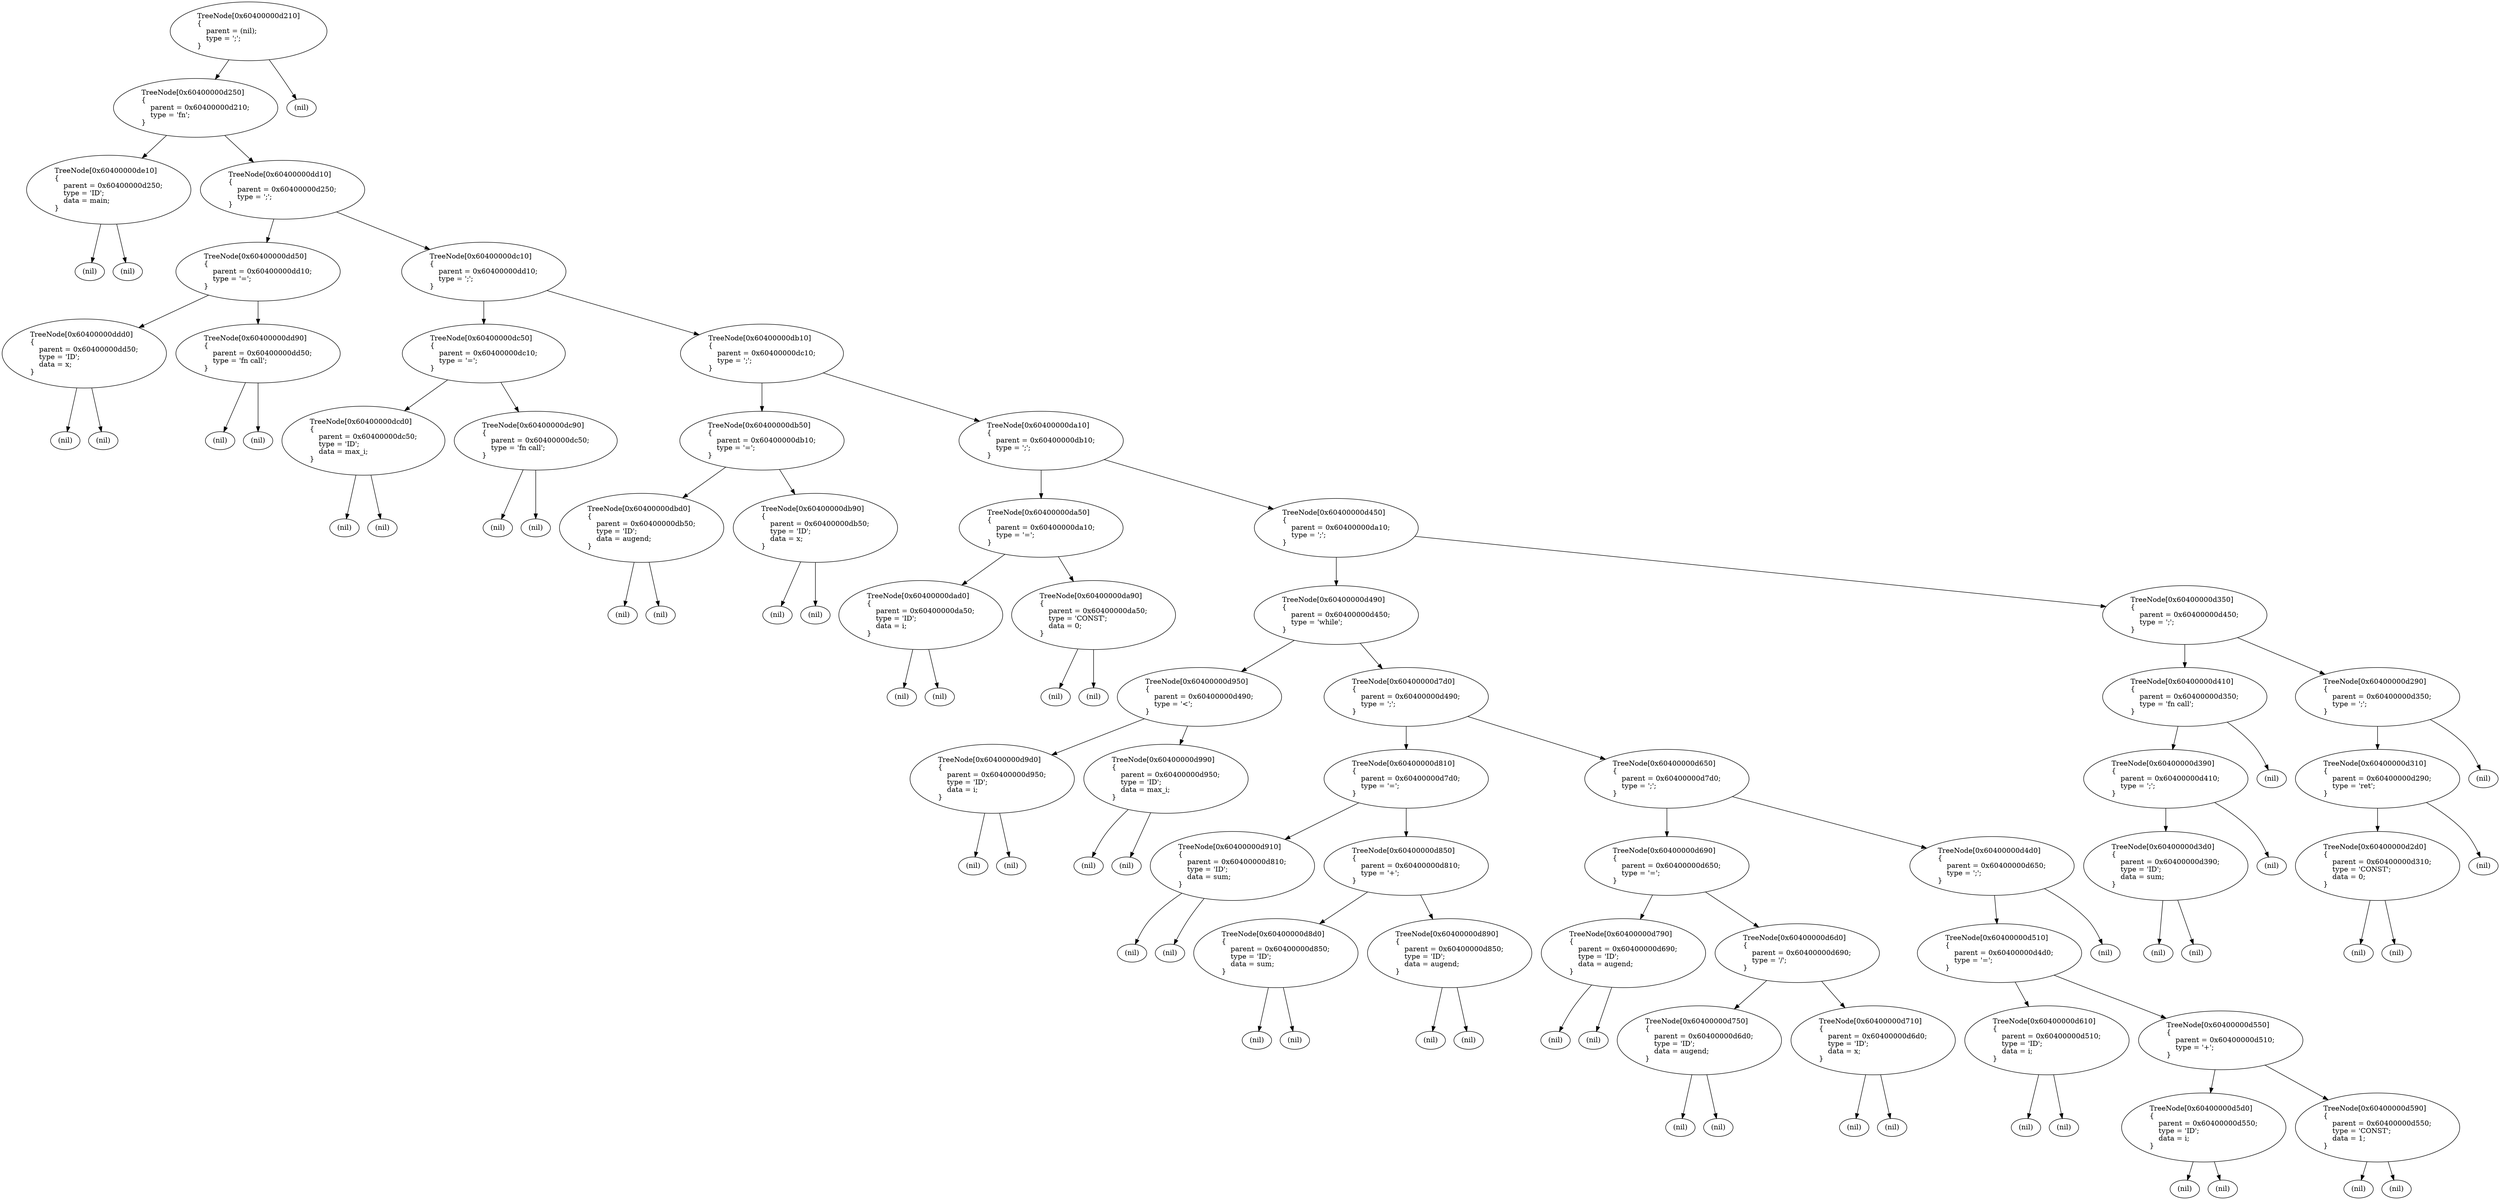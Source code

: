 digraph G {
TreeNode_0x60400000d210 [label="TreeNode[0x60400000d210]\l{\l    parent = (nil);\l    type = ';';\l}\l"]TreeNode_0x60400000d250 [label="TreeNode[0x60400000d250]\l{\l    parent = 0x60400000d210;\l    type = 'fn';\l}\l"]TreeNode_0x60400000de10 [label="TreeNode[0x60400000de10]\l{\l    parent = 0x60400000d250;\l    type = 'ID';\l    data = main;\l}\l"]TreeNode_0x60400000de10_left [label="(nil)"]
TreeNode_0x60400000de10 -> TreeNode_0x60400000de10_left
TreeNode_0x60400000de10_right [label="(nil)"]
TreeNode_0x60400000de10 -> TreeNode_0x60400000de10_right
TreeNode_0x60400000dd10 [label="TreeNode[0x60400000dd10]\l{\l    parent = 0x60400000d250;\l    type = ';';\l}\l"]TreeNode_0x60400000dd50 [label="TreeNode[0x60400000dd50]\l{\l    parent = 0x60400000dd10;\l    type = '=';\l}\l"]TreeNode_0x60400000ddd0 [label="TreeNode[0x60400000ddd0]\l{\l    parent = 0x60400000dd50;\l    type = 'ID';\l    data = x;\l}\l"]TreeNode_0x60400000ddd0_left [label="(nil)"]
TreeNode_0x60400000ddd0 -> TreeNode_0x60400000ddd0_left
TreeNode_0x60400000ddd0_right [label="(nil)"]
TreeNode_0x60400000ddd0 -> TreeNode_0x60400000ddd0_right
TreeNode_0x60400000dd90 [label="TreeNode[0x60400000dd90]\l{\l    parent = 0x60400000dd50;\l    type = 'fn call';\l}\l"]TreeNode_0x60400000dd90_left [label="(nil)"]
TreeNode_0x60400000dd90 -> TreeNode_0x60400000dd90_left
TreeNode_0x60400000dd90_right [label="(nil)"]
TreeNode_0x60400000dd90 -> TreeNode_0x60400000dd90_right
TreeNode_0x60400000dd50 -> TreeNode_0x60400000ddd0
TreeNode_0x60400000dd50 -> TreeNode_0x60400000dd90
TreeNode_0x60400000dc10 [label="TreeNode[0x60400000dc10]\l{\l    parent = 0x60400000dd10;\l    type = ';';\l}\l"]TreeNode_0x60400000dc50 [label="TreeNode[0x60400000dc50]\l{\l    parent = 0x60400000dc10;\l    type = '=';\l}\l"]TreeNode_0x60400000dcd0 [label="TreeNode[0x60400000dcd0]\l{\l    parent = 0x60400000dc50;\l    type = 'ID';\l    data = max_i;\l}\l"]TreeNode_0x60400000dcd0_left [label="(nil)"]
TreeNode_0x60400000dcd0 -> TreeNode_0x60400000dcd0_left
TreeNode_0x60400000dcd0_right [label="(nil)"]
TreeNode_0x60400000dcd0 -> TreeNode_0x60400000dcd0_right
TreeNode_0x60400000dc90 [label="TreeNode[0x60400000dc90]\l{\l    parent = 0x60400000dc50;\l    type = 'fn call';\l}\l"]TreeNode_0x60400000dc90_left [label="(nil)"]
TreeNode_0x60400000dc90 -> TreeNode_0x60400000dc90_left
TreeNode_0x60400000dc90_right [label="(nil)"]
TreeNode_0x60400000dc90 -> TreeNode_0x60400000dc90_right
TreeNode_0x60400000dc50 -> TreeNode_0x60400000dcd0
TreeNode_0x60400000dc50 -> TreeNode_0x60400000dc90
TreeNode_0x60400000db10 [label="TreeNode[0x60400000db10]\l{\l    parent = 0x60400000dc10;\l    type = ';';\l}\l"]TreeNode_0x60400000db50 [label="TreeNode[0x60400000db50]\l{\l    parent = 0x60400000db10;\l    type = '=';\l}\l"]TreeNode_0x60400000dbd0 [label="TreeNode[0x60400000dbd0]\l{\l    parent = 0x60400000db50;\l    type = 'ID';\l    data = augend;\l}\l"]TreeNode_0x60400000dbd0_left [label="(nil)"]
TreeNode_0x60400000dbd0 -> TreeNode_0x60400000dbd0_left
TreeNode_0x60400000dbd0_right [label="(nil)"]
TreeNode_0x60400000dbd0 -> TreeNode_0x60400000dbd0_right
TreeNode_0x60400000db90 [label="TreeNode[0x60400000db90]\l{\l    parent = 0x60400000db50;\l    type = 'ID';\l    data = x;\l}\l"]TreeNode_0x60400000db90_left [label="(nil)"]
TreeNode_0x60400000db90 -> TreeNode_0x60400000db90_left
TreeNode_0x60400000db90_right [label="(nil)"]
TreeNode_0x60400000db90 -> TreeNode_0x60400000db90_right
TreeNode_0x60400000db50 -> TreeNode_0x60400000dbd0
TreeNode_0x60400000db50 -> TreeNode_0x60400000db90
TreeNode_0x60400000da10 [label="TreeNode[0x60400000da10]\l{\l    parent = 0x60400000db10;\l    type = ';';\l}\l"]TreeNode_0x60400000da50 [label="TreeNode[0x60400000da50]\l{\l    parent = 0x60400000da10;\l    type = '=';\l}\l"]TreeNode_0x60400000dad0 [label="TreeNode[0x60400000dad0]\l{\l    parent = 0x60400000da50;\l    type = 'ID';\l    data = i;\l}\l"]TreeNode_0x60400000dad0_left [label="(nil)"]
TreeNode_0x60400000dad0 -> TreeNode_0x60400000dad0_left
TreeNode_0x60400000dad0_right [label="(nil)"]
TreeNode_0x60400000dad0 -> TreeNode_0x60400000dad0_right
TreeNode_0x60400000da90 [label="TreeNode[0x60400000da90]\l{\l    parent = 0x60400000da50;\l    type = 'CONST';\l    data = 0;\l}\l"]TreeNode_0x60400000da90_left [label="(nil)"]
TreeNode_0x60400000da90 -> TreeNode_0x60400000da90_left
TreeNode_0x60400000da90_right [label="(nil)"]
TreeNode_0x60400000da90 -> TreeNode_0x60400000da90_right
TreeNode_0x60400000da50 -> TreeNode_0x60400000dad0
TreeNode_0x60400000da50 -> TreeNode_0x60400000da90
TreeNode_0x60400000d450 [label="TreeNode[0x60400000d450]\l{\l    parent = 0x60400000da10;\l    type = ';';\l}\l"]TreeNode_0x60400000d490 [label="TreeNode[0x60400000d490]\l{\l    parent = 0x60400000d450;\l    type = 'while';\l}\l"]TreeNode_0x60400000d950 [label="TreeNode[0x60400000d950]\l{\l    parent = 0x60400000d490;\l    type = '<';\l}\l"]TreeNode_0x60400000d9d0 [label="TreeNode[0x60400000d9d0]\l{\l    parent = 0x60400000d950;\l    type = 'ID';\l    data = i;\l}\l"]TreeNode_0x60400000d9d0_left [label="(nil)"]
TreeNode_0x60400000d9d0 -> TreeNode_0x60400000d9d0_left
TreeNode_0x60400000d9d0_right [label="(nil)"]
TreeNode_0x60400000d9d0 -> TreeNode_0x60400000d9d0_right
TreeNode_0x60400000d990 [label="TreeNode[0x60400000d990]\l{\l    parent = 0x60400000d950;\l    type = 'ID';\l    data = max_i;\l}\l"]TreeNode_0x60400000d990_left [label="(nil)"]
TreeNode_0x60400000d990 -> TreeNode_0x60400000d990_left
TreeNode_0x60400000d990_right [label="(nil)"]
TreeNode_0x60400000d990 -> TreeNode_0x60400000d990_right
TreeNode_0x60400000d950 -> TreeNode_0x60400000d9d0
TreeNode_0x60400000d950 -> TreeNode_0x60400000d990
TreeNode_0x60400000d7d0 [label="TreeNode[0x60400000d7d0]\l{\l    parent = 0x60400000d490;\l    type = ';';\l}\l"]TreeNode_0x60400000d810 [label="TreeNode[0x60400000d810]\l{\l    parent = 0x60400000d7d0;\l    type = '=';\l}\l"]TreeNode_0x60400000d910 [label="TreeNode[0x60400000d910]\l{\l    parent = 0x60400000d810;\l    type = 'ID';\l    data = sum;\l}\l"]TreeNode_0x60400000d910_left [label="(nil)"]
TreeNode_0x60400000d910 -> TreeNode_0x60400000d910_left
TreeNode_0x60400000d910_right [label="(nil)"]
TreeNode_0x60400000d910 -> TreeNode_0x60400000d910_right
TreeNode_0x60400000d850 [label="TreeNode[0x60400000d850]\l{\l    parent = 0x60400000d810;\l    type = '+';\l}\l"]TreeNode_0x60400000d8d0 [label="TreeNode[0x60400000d8d0]\l{\l    parent = 0x60400000d850;\l    type = 'ID';\l    data = sum;\l}\l"]TreeNode_0x60400000d8d0_left [label="(nil)"]
TreeNode_0x60400000d8d0 -> TreeNode_0x60400000d8d0_left
TreeNode_0x60400000d8d0_right [label="(nil)"]
TreeNode_0x60400000d8d0 -> TreeNode_0x60400000d8d0_right
TreeNode_0x60400000d890 [label="TreeNode[0x60400000d890]\l{\l    parent = 0x60400000d850;\l    type = 'ID';\l    data = augend;\l}\l"]TreeNode_0x60400000d890_left [label="(nil)"]
TreeNode_0x60400000d890 -> TreeNode_0x60400000d890_left
TreeNode_0x60400000d890_right [label="(nil)"]
TreeNode_0x60400000d890 -> TreeNode_0x60400000d890_right
TreeNode_0x60400000d850 -> TreeNode_0x60400000d8d0
TreeNode_0x60400000d850 -> TreeNode_0x60400000d890
TreeNode_0x60400000d810 -> TreeNode_0x60400000d910
TreeNode_0x60400000d810 -> TreeNode_0x60400000d850
TreeNode_0x60400000d650 [label="TreeNode[0x60400000d650]\l{\l    parent = 0x60400000d7d0;\l    type = ';';\l}\l"]TreeNode_0x60400000d690 [label="TreeNode[0x60400000d690]\l{\l    parent = 0x60400000d650;\l    type = '=';\l}\l"]TreeNode_0x60400000d790 [label="TreeNode[0x60400000d790]\l{\l    parent = 0x60400000d690;\l    type = 'ID';\l    data = augend;\l}\l"]TreeNode_0x60400000d790_left [label="(nil)"]
TreeNode_0x60400000d790 -> TreeNode_0x60400000d790_left
TreeNode_0x60400000d790_right [label="(nil)"]
TreeNode_0x60400000d790 -> TreeNode_0x60400000d790_right
TreeNode_0x60400000d6d0 [label="TreeNode[0x60400000d6d0]\l{\l    parent = 0x60400000d690;\l    type = '/';\l}\l"]TreeNode_0x60400000d750 [label="TreeNode[0x60400000d750]\l{\l    parent = 0x60400000d6d0;\l    type = 'ID';\l    data = augend;\l}\l"]TreeNode_0x60400000d750_left [label="(nil)"]
TreeNode_0x60400000d750 -> TreeNode_0x60400000d750_left
TreeNode_0x60400000d750_right [label="(nil)"]
TreeNode_0x60400000d750 -> TreeNode_0x60400000d750_right
TreeNode_0x60400000d710 [label="TreeNode[0x60400000d710]\l{\l    parent = 0x60400000d6d0;\l    type = 'ID';\l    data = x;\l}\l"]TreeNode_0x60400000d710_left [label="(nil)"]
TreeNode_0x60400000d710 -> TreeNode_0x60400000d710_left
TreeNode_0x60400000d710_right [label="(nil)"]
TreeNode_0x60400000d710 -> TreeNode_0x60400000d710_right
TreeNode_0x60400000d6d0 -> TreeNode_0x60400000d750
TreeNode_0x60400000d6d0 -> TreeNode_0x60400000d710
TreeNode_0x60400000d690 -> TreeNode_0x60400000d790
TreeNode_0x60400000d690 -> TreeNode_0x60400000d6d0
TreeNode_0x60400000d4d0 [label="TreeNode[0x60400000d4d0]\l{\l    parent = 0x60400000d650;\l    type = ';';\l}\l"]TreeNode_0x60400000d510 [label="TreeNode[0x60400000d510]\l{\l    parent = 0x60400000d4d0;\l    type = '=';\l}\l"]TreeNode_0x60400000d610 [label="TreeNode[0x60400000d610]\l{\l    parent = 0x60400000d510;\l    type = 'ID';\l    data = i;\l}\l"]TreeNode_0x60400000d610_left [label="(nil)"]
TreeNode_0x60400000d610 -> TreeNode_0x60400000d610_left
TreeNode_0x60400000d610_right [label="(nil)"]
TreeNode_0x60400000d610 -> TreeNode_0x60400000d610_right
TreeNode_0x60400000d550 [label="TreeNode[0x60400000d550]\l{\l    parent = 0x60400000d510;\l    type = '+';\l}\l"]TreeNode_0x60400000d5d0 [label="TreeNode[0x60400000d5d0]\l{\l    parent = 0x60400000d550;\l    type = 'ID';\l    data = i;\l}\l"]TreeNode_0x60400000d5d0_left [label="(nil)"]
TreeNode_0x60400000d5d0 -> TreeNode_0x60400000d5d0_left
TreeNode_0x60400000d5d0_right [label="(nil)"]
TreeNode_0x60400000d5d0 -> TreeNode_0x60400000d5d0_right
TreeNode_0x60400000d590 [label="TreeNode[0x60400000d590]\l{\l    parent = 0x60400000d550;\l    type = 'CONST';\l    data = 1;\l}\l"]TreeNode_0x60400000d590_left [label="(nil)"]
TreeNode_0x60400000d590 -> TreeNode_0x60400000d590_left
TreeNode_0x60400000d590_right [label="(nil)"]
TreeNode_0x60400000d590 -> TreeNode_0x60400000d590_right
TreeNode_0x60400000d550 -> TreeNode_0x60400000d5d0
TreeNode_0x60400000d550 -> TreeNode_0x60400000d590
TreeNode_0x60400000d510 -> TreeNode_0x60400000d610
TreeNode_0x60400000d510 -> TreeNode_0x60400000d550
TreeNode_0x60400000d4d0 -> TreeNode_0x60400000d510
TreeNode_0x60400000d4d0_right [label="(nil)"]
TreeNode_0x60400000d4d0 -> TreeNode_0x60400000d4d0_right
TreeNode_0x60400000d650 -> TreeNode_0x60400000d690
TreeNode_0x60400000d650 -> TreeNode_0x60400000d4d0
TreeNode_0x60400000d7d0 -> TreeNode_0x60400000d810
TreeNode_0x60400000d7d0 -> TreeNode_0x60400000d650
TreeNode_0x60400000d490 -> TreeNode_0x60400000d950
TreeNode_0x60400000d490 -> TreeNode_0x60400000d7d0
TreeNode_0x60400000d350 [label="TreeNode[0x60400000d350]\l{\l    parent = 0x60400000d450;\l    type = ';';\l}\l"]TreeNode_0x60400000d410 [label="TreeNode[0x60400000d410]\l{\l    parent = 0x60400000d350;\l    type = 'fn call';\l}\l"]TreeNode_0x60400000d390 [label="TreeNode[0x60400000d390]\l{\l    parent = 0x60400000d410;\l    type = ';';\l}\l"]TreeNode_0x60400000d3d0 [label="TreeNode[0x60400000d3d0]\l{\l    parent = 0x60400000d390;\l    type = 'ID';\l    data = sum;\l}\l"]TreeNode_0x60400000d3d0_left [label="(nil)"]
TreeNode_0x60400000d3d0 -> TreeNode_0x60400000d3d0_left
TreeNode_0x60400000d3d0_right [label="(nil)"]
TreeNode_0x60400000d3d0 -> TreeNode_0x60400000d3d0_right
TreeNode_0x60400000d390 -> TreeNode_0x60400000d3d0
TreeNode_0x60400000d390_right [label="(nil)"]
TreeNode_0x60400000d390 -> TreeNode_0x60400000d390_right
TreeNode_0x60400000d410_left [label="(nil)"]
TreeNode_0x60400000d410 -> TreeNode_0x60400000d410_left
TreeNode_0x60400000d410 -> TreeNode_0x60400000d390
TreeNode_0x60400000d290 [label="TreeNode[0x60400000d290]\l{\l    parent = 0x60400000d350;\l    type = ';';\l}\l"]TreeNode_0x60400000d310 [label="TreeNode[0x60400000d310]\l{\l    parent = 0x60400000d290;\l    type = 'ret';\l}\l"]TreeNode_0x60400000d2d0 [label="TreeNode[0x60400000d2d0]\l{\l    parent = 0x60400000d310;\l    type = 'CONST';\l    data = 0;\l}\l"]TreeNode_0x60400000d2d0_left [label="(nil)"]
TreeNode_0x60400000d2d0 -> TreeNode_0x60400000d2d0_left
TreeNode_0x60400000d2d0_right [label="(nil)"]
TreeNode_0x60400000d2d0 -> TreeNode_0x60400000d2d0_right
TreeNode_0x60400000d310 -> TreeNode_0x60400000d2d0
TreeNode_0x60400000d310_right [label="(nil)"]
TreeNode_0x60400000d310 -> TreeNode_0x60400000d310_right
TreeNode_0x60400000d290 -> TreeNode_0x60400000d310
TreeNode_0x60400000d290_right [label="(nil)"]
TreeNode_0x60400000d290 -> TreeNode_0x60400000d290_right
TreeNode_0x60400000d350 -> TreeNode_0x60400000d410
TreeNode_0x60400000d350 -> TreeNode_0x60400000d290
TreeNode_0x60400000d450 -> TreeNode_0x60400000d490
TreeNode_0x60400000d450 -> TreeNode_0x60400000d350
TreeNode_0x60400000da10 -> TreeNode_0x60400000da50
TreeNode_0x60400000da10 -> TreeNode_0x60400000d450
TreeNode_0x60400000db10 -> TreeNode_0x60400000db50
TreeNode_0x60400000db10 -> TreeNode_0x60400000da10
TreeNode_0x60400000dc10 -> TreeNode_0x60400000dc50
TreeNode_0x60400000dc10 -> TreeNode_0x60400000db10
TreeNode_0x60400000dd10 -> TreeNode_0x60400000dd50
TreeNode_0x60400000dd10 -> TreeNode_0x60400000dc10
TreeNode_0x60400000d250 -> TreeNode_0x60400000de10
TreeNode_0x60400000d250 -> TreeNode_0x60400000dd10
TreeNode_0x60400000d210 -> TreeNode_0x60400000d250
TreeNode_0x60400000d210_right [label="(nil)"]
TreeNode_0x60400000d210 -> TreeNode_0x60400000d210_right
}
